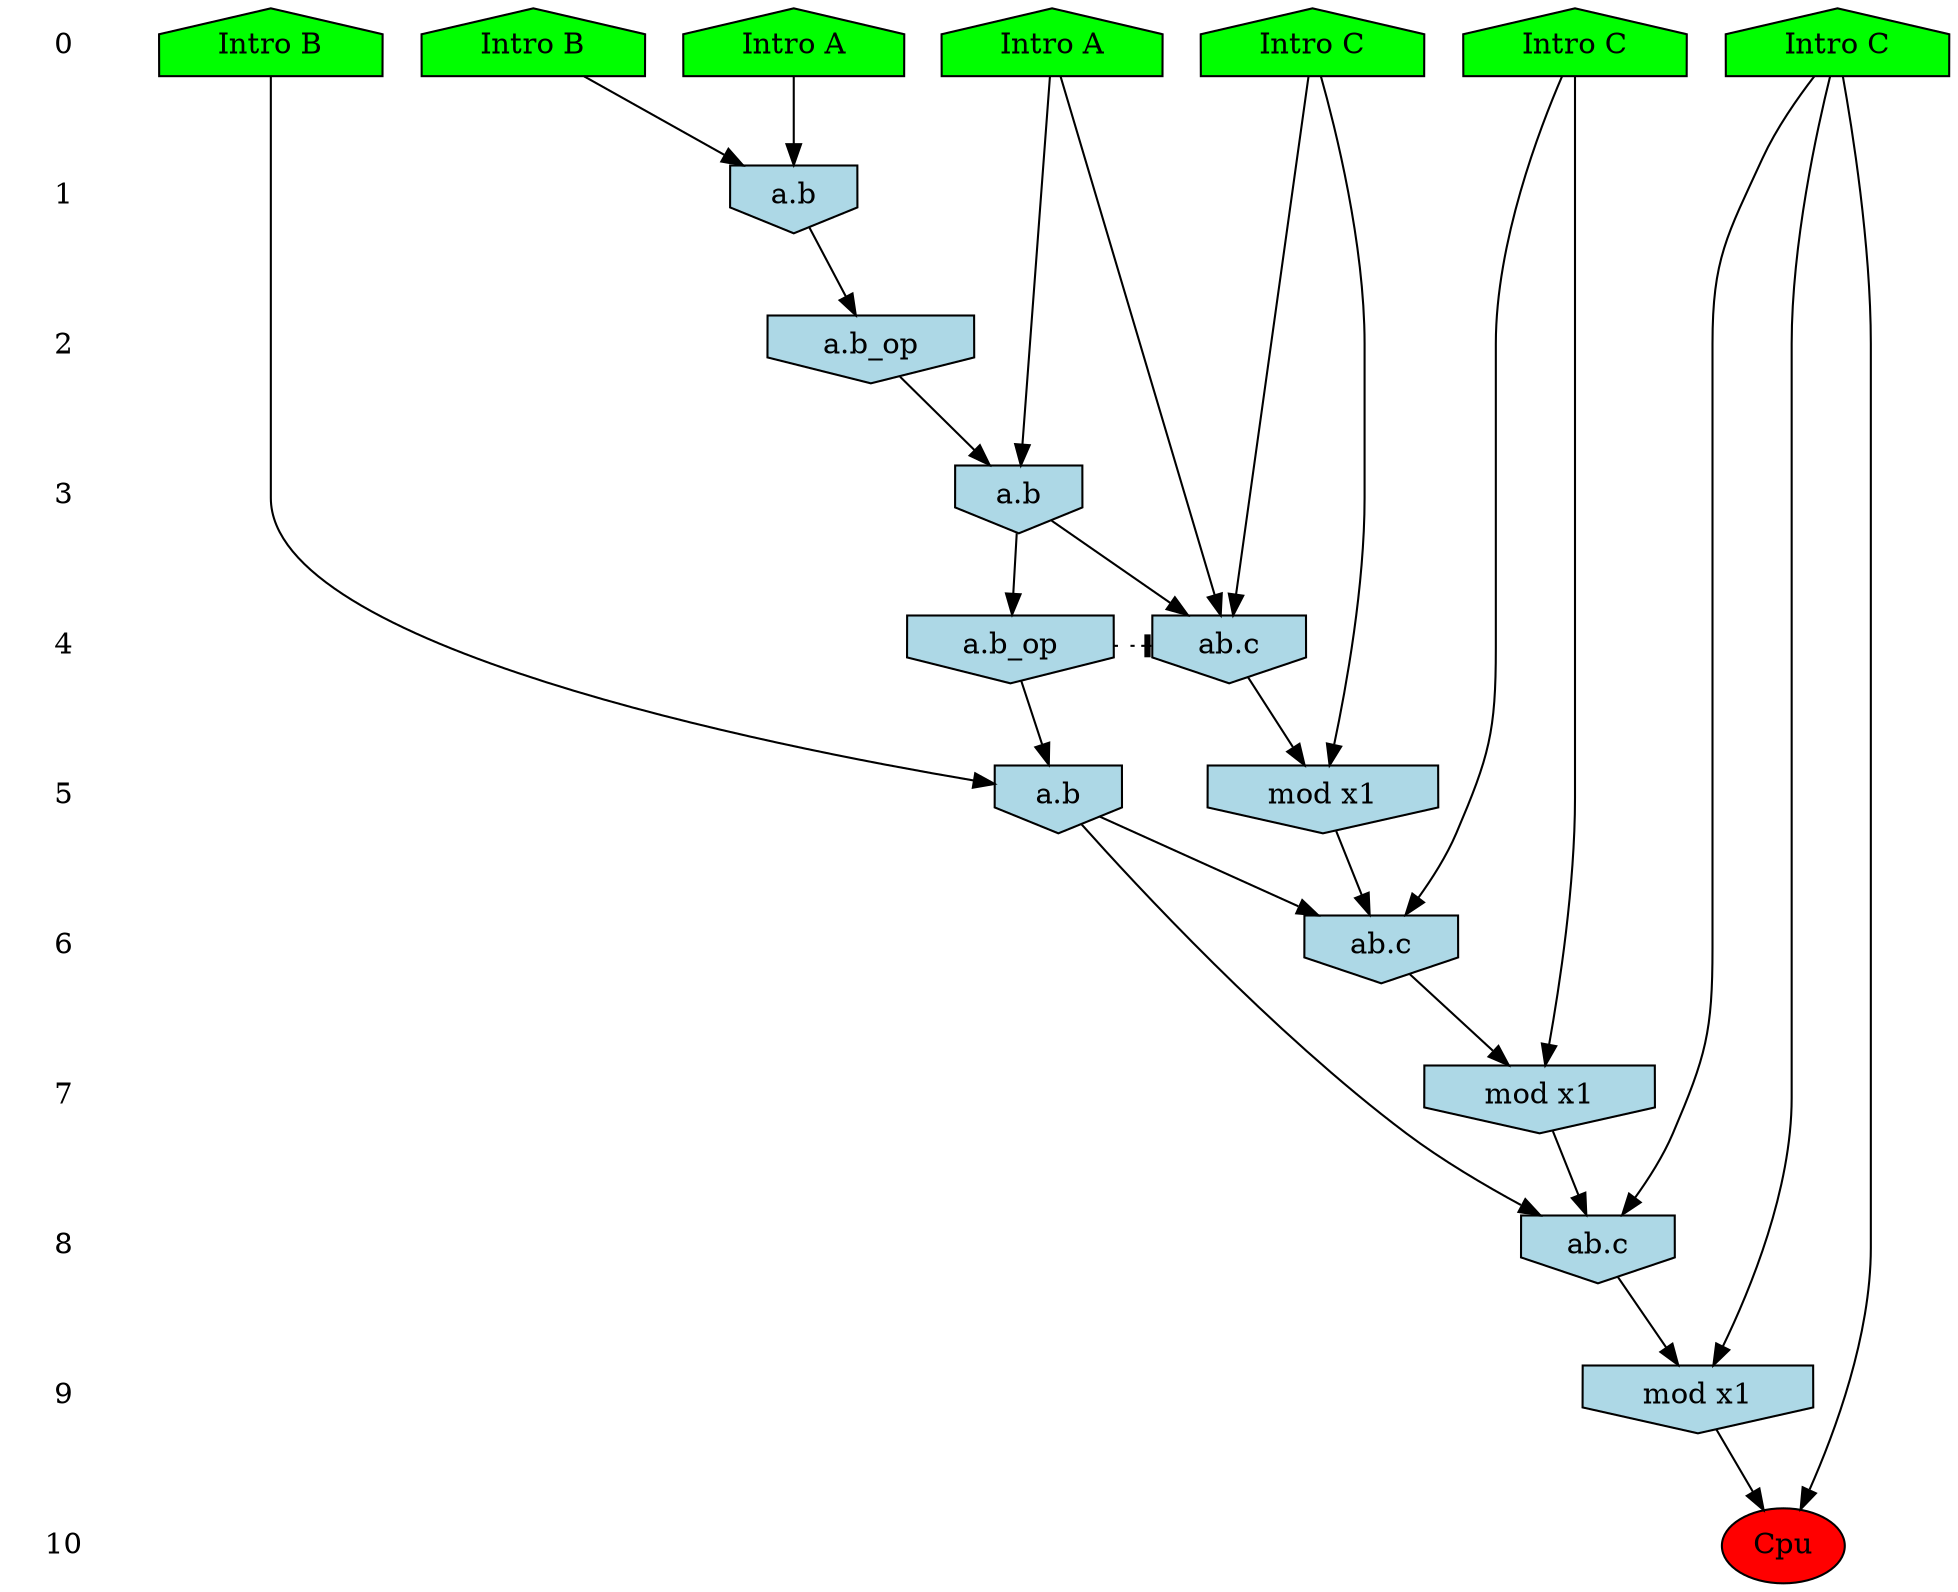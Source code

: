 /* Compression of 1 causal flows obtained in average at 2.003948E+01 t.u */
/* Compressed causal flows were: [3712] */
digraph G{
 ranksep=.5 ; 
{ rank = same ; "0" [shape=plaintext] ; node_1 [label ="Intro A", shape=house, style=filled, fillcolor=green] ;
node_2 [label ="Intro A", shape=house, style=filled, fillcolor=green] ;
node_3 [label ="Intro B", shape=house, style=filled, fillcolor=green] ;
node_4 [label ="Intro B", shape=house, style=filled, fillcolor=green] ;
node_5 [label ="Intro C", shape=house, style=filled, fillcolor=green] ;
node_6 [label ="Intro C", shape=house, style=filled, fillcolor=green] ;
node_7 [label ="Intro C", shape=house, style=filled, fillcolor=green] ;
}
{ rank = same ; "1" [shape=plaintext] ; node_8 [label="a.b", shape=invhouse, style=filled, fillcolor = lightblue] ;
}
{ rank = same ; "2" [shape=plaintext] ; node_9 [label="a.b_op", shape=invhouse, style=filled, fillcolor = lightblue] ;
}
{ rank = same ; "3" [shape=plaintext] ; node_10 [label="a.b", shape=invhouse, style=filled, fillcolor = lightblue] ;
}
{ rank = same ; "4" [shape=plaintext] ; node_11 [label="ab.c", shape=invhouse, style=filled, fillcolor = lightblue] ;
node_13 [label="a.b_op", shape=invhouse, style=filled, fillcolor = lightblue] ;
}
{ rank = same ; "5" [shape=plaintext] ; node_12 [label="mod x1", shape=invhouse, style=filled, fillcolor = lightblue] ;
node_14 [label="a.b", shape=invhouse, style=filled, fillcolor = lightblue] ;
}
{ rank = same ; "6" [shape=plaintext] ; node_15 [label="ab.c", shape=invhouse, style=filled, fillcolor = lightblue] ;
}
{ rank = same ; "7" [shape=plaintext] ; node_16 [label="mod x1", shape=invhouse, style=filled, fillcolor = lightblue] ;
}
{ rank = same ; "8" [shape=plaintext] ; node_17 [label="ab.c", shape=invhouse, style=filled, fillcolor = lightblue] ;
}
{ rank = same ; "9" [shape=plaintext] ; node_18 [label="mod x1", shape=invhouse, style=filled, fillcolor = lightblue] ;
}
{ rank = same ; "10" [shape=plaintext] ; node_19 [label ="Cpu", style=filled, fillcolor=red] ;
}
"0" -> "1" [style="invis"]; 
"1" -> "2" [style="invis"]; 
"2" -> "3" [style="invis"]; 
"3" -> "4" [style="invis"]; 
"4" -> "5" [style="invis"]; 
"5" -> "6" [style="invis"]; 
"6" -> "7" [style="invis"]; 
"7" -> "8" [style="invis"]; 
"8" -> "9" [style="invis"]; 
"9" -> "10" [style="invis"]; 
node_2 -> node_8
node_4 -> node_8
node_8 -> node_9
node_1 -> node_10
node_9 -> node_10
node_1 -> node_11
node_6 -> node_11
node_10 -> node_11
node_6 -> node_12
node_11 -> node_12
node_10 -> node_13
node_3 -> node_14
node_13 -> node_14
node_5 -> node_15
node_12 -> node_15
node_14 -> node_15
node_5 -> node_16
node_15 -> node_16
node_7 -> node_17
node_14 -> node_17
node_16 -> node_17
node_7 -> node_18
node_17 -> node_18
node_7 -> node_19
node_18 -> node_19
node_13 -> node_11 [style=dotted, arrowhead = tee] 
}
/*
 Dot generation time: 0.000099
*/